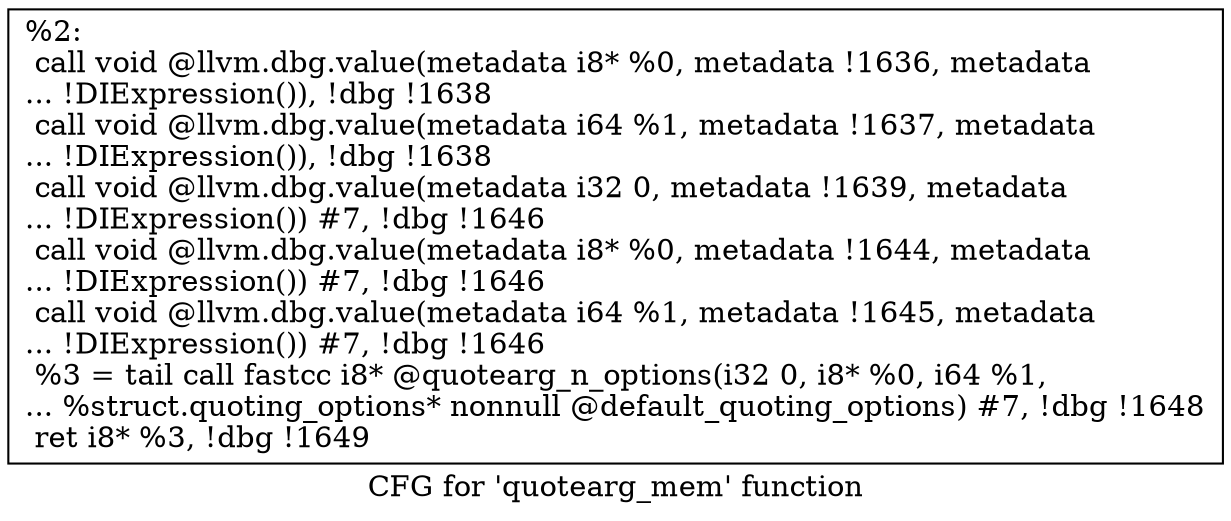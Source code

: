 digraph "CFG for 'quotearg_mem' function" {
	label="CFG for 'quotearg_mem' function";

	Node0x1494d70 [shape=record,label="{%2:\l  call void @llvm.dbg.value(metadata i8* %0, metadata !1636, metadata\l... !DIExpression()), !dbg !1638\l  call void @llvm.dbg.value(metadata i64 %1, metadata !1637, metadata\l... !DIExpression()), !dbg !1638\l  call void @llvm.dbg.value(metadata i32 0, metadata !1639, metadata\l... !DIExpression()) #7, !dbg !1646\l  call void @llvm.dbg.value(metadata i8* %0, metadata !1644, metadata\l... !DIExpression()) #7, !dbg !1646\l  call void @llvm.dbg.value(metadata i64 %1, metadata !1645, metadata\l... !DIExpression()) #7, !dbg !1646\l  %3 = tail call fastcc i8* @quotearg_n_options(i32 0, i8* %0, i64 %1,\l... %struct.quoting_options* nonnull @default_quoting_options) #7, !dbg !1648\l  ret i8* %3, !dbg !1649\l}"];
}
